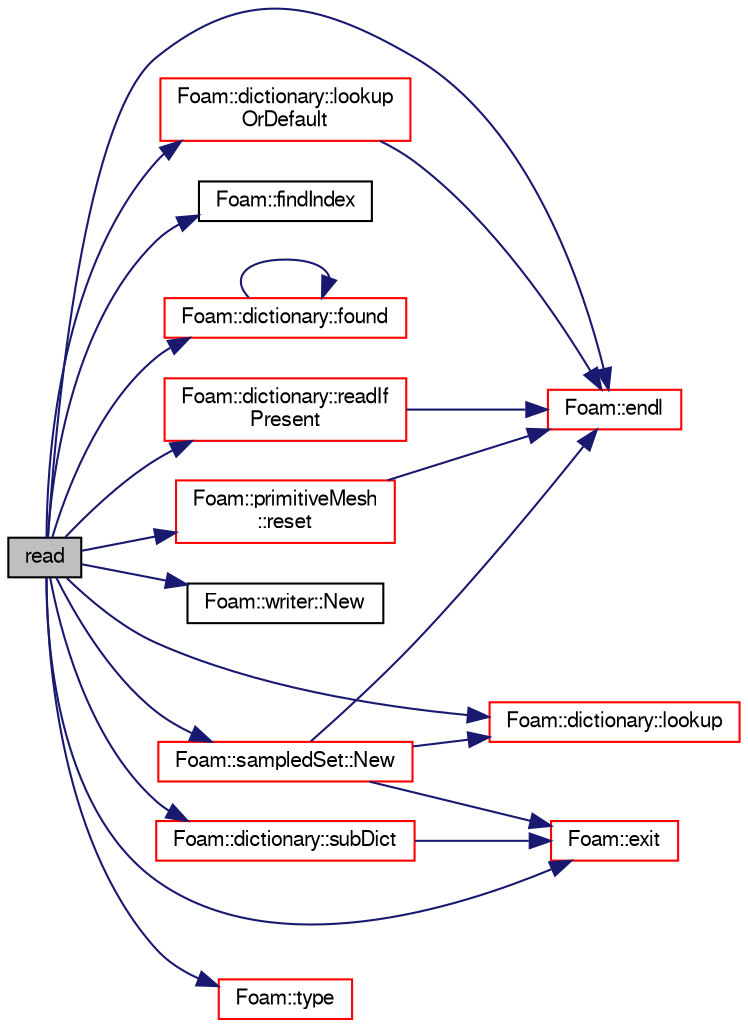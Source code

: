 digraph "read"
{
  bgcolor="transparent";
  edge [fontname="FreeSans",fontsize="10",labelfontname="FreeSans",labelfontsize="10"];
  node [fontname="FreeSans",fontsize="10",shape=record];
  rankdir="LR";
  Node345 [label="read",height=0.2,width=0.4,color="black", fillcolor="grey75", style="filled", fontcolor="black"];
  Node345 -> Node346 [color="midnightblue",fontsize="10",style="solid",fontname="FreeSans"];
  Node346 [label="Foam::endl",height=0.2,width=0.4,color="red",URL="$a21124.html#a2db8fe02a0d3909e9351bb4275b23ce4",tooltip="Add newline and flush stream. "];
  Node345 -> Node348 [color="midnightblue",fontsize="10",style="solid",fontname="FreeSans"];
  Node348 [label="Foam::exit",height=0.2,width=0.4,color="red",URL="$a21124.html#a06ca7250d8e89caf05243ec094843642"];
  Node345 -> Node393 [color="midnightblue",fontsize="10",style="solid",fontname="FreeSans"];
  Node393 [label="Foam::findIndex",height=0.2,width=0.4,color="black",URL="$a21124.html#ac16695f83f370df159eed19f92d095fb",tooltip="Find first occurence of given element and return index,. "];
  Node345 -> Node394 [color="midnightblue",fontsize="10",style="solid",fontname="FreeSans"];
  Node394 [label="Foam::dictionary::found",height=0.2,width=0.4,color="red",URL="$a26014.html#adcd3d5d43253006ef145e56b43025d28",tooltip="Search dictionary for given keyword. "];
  Node394 -> Node394 [color="midnightblue",fontsize="10",style="solid",fontname="FreeSans"];
  Node345 -> Node396 [color="midnightblue",fontsize="10",style="solid",fontname="FreeSans"];
  Node396 [label="Foam::dictionary::lookup",height=0.2,width=0.4,color="red",URL="$a26014.html#a6a0727fa523e48977e27348663def509",tooltip="Find and return an entry data stream. "];
  Node345 -> Node649 [color="midnightblue",fontsize="10",style="solid",fontname="FreeSans"];
  Node649 [label="Foam::dictionary::lookup\lOrDefault",height=0.2,width=0.4,color="red",URL="$a26014.html#a69ee064dcc6d649df523e02e5c242922",tooltip="Find and return a T,. "];
  Node649 -> Node346 [color="midnightblue",fontsize="10",style="solid",fontname="FreeSans"];
  Node345 -> Node652 [color="midnightblue",fontsize="10",style="solid",fontname="FreeSans"];
  Node652 [label="Foam::writer::New",height=0.2,width=0.4,color="black",URL="$a21878.html#aae3b42e8c361cdb185c69285fcf9efd7",tooltip="Return a reference to the selected writer. "];
  Node345 -> Node653 [color="midnightblue",fontsize="10",style="solid",fontname="FreeSans"];
  Node653 [label="Foam::sampledSet::New",height=0.2,width=0.4,color="red",URL="$a29314.html#ada07e0122f74ef1e89c399515744d472",tooltip="Return a reference to the selected sampledSet. "];
  Node653 -> Node346 [color="midnightblue",fontsize="10",style="solid",fontname="FreeSans"];
  Node653 -> Node348 [color="midnightblue",fontsize="10",style="solid",fontname="FreeSans"];
  Node653 -> Node396 [color="midnightblue",fontsize="10",style="solid",fontname="FreeSans"];
  Node345 -> Node569 [color="midnightblue",fontsize="10",style="solid",fontname="FreeSans"];
  Node569 [label="Foam::dictionary::readIf\lPresent",height=0.2,width=0.4,color="red",URL="$a26014.html#ad4bd008e6ee208313f2c3a963ee1170d",tooltip="Find an entry if present, and assign to T. "];
  Node569 -> Node346 [color="midnightblue",fontsize="10",style="solid",fontname="FreeSans"];
  Node345 -> Node654 [color="midnightblue",fontsize="10",style="solid",fontname="FreeSans"];
  Node654 [label="Foam::primitiveMesh\l::reset",height=0.2,width=0.4,color="red",URL="$a27530.html#ac903a0172c5522dec15fd571f93bee47",tooltip="Reset this primitiveMesh given the primitive array sizes. "];
  Node654 -> Node346 [color="midnightblue",fontsize="10",style="solid",fontname="FreeSans"];
  Node345 -> Node574 [color="midnightblue",fontsize="10",style="solid",fontname="FreeSans"];
  Node574 [label="Foam::dictionary::subDict",height=0.2,width=0.4,color="red",URL="$a26014.html#aaa26b5f2da6aff5a6a59af5407f1bf59",tooltip="Find and return a sub-dictionary. "];
  Node574 -> Node348 [color="midnightblue",fontsize="10",style="solid",fontname="FreeSans"];
  Node345 -> Node488 [color="midnightblue",fontsize="10",style="solid",fontname="FreeSans"];
  Node488 [label="Foam::type",height=0.2,width=0.4,color="red",URL="$a21124.html#aec48583af672626378f501eb9fc32cd1",tooltip="Return the file type: DIRECTORY or FILE. "];
}
